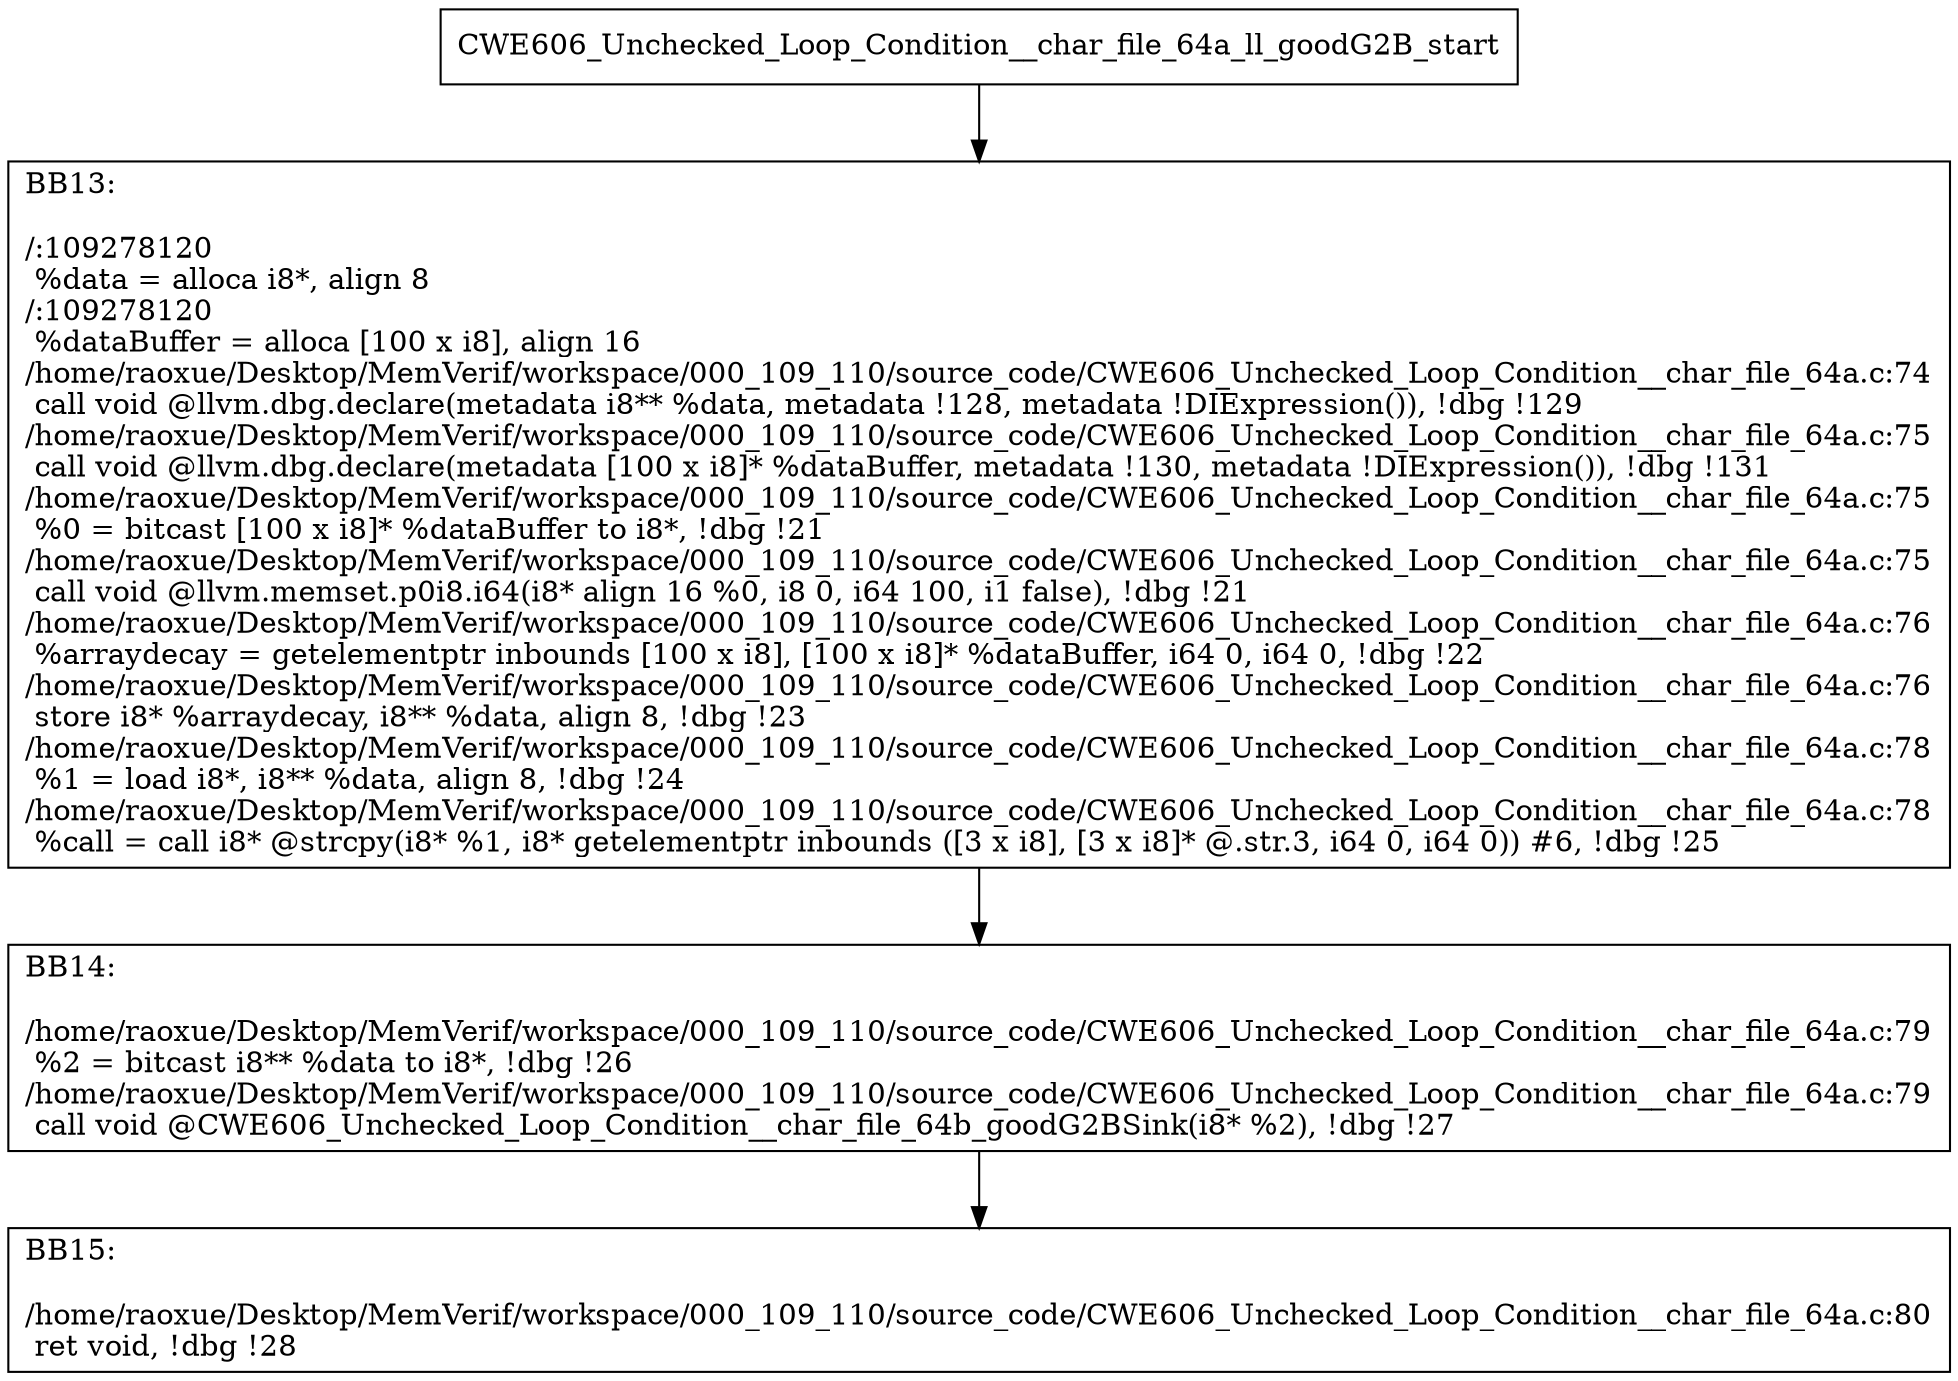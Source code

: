 digraph "CFG for'CWE606_Unchecked_Loop_Condition__char_file_64a_ll_goodG2B' function" {
	BBCWE606_Unchecked_Loop_Condition__char_file_64a_ll_goodG2B_start[shape=record,label="{CWE606_Unchecked_Loop_Condition__char_file_64a_ll_goodG2B_start}"];
	BBCWE606_Unchecked_Loop_Condition__char_file_64a_ll_goodG2B_start-> CWE606_Unchecked_Loop_Condition__char_file_64a_ll_goodG2BBB13;
	CWE606_Unchecked_Loop_Condition__char_file_64a_ll_goodG2BBB13 [shape=record, label="{BB13:\l\l/:109278120\l
  %data = alloca i8*, align 8\l
/:109278120\l
  %dataBuffer = alloca [100 x i8], align 16\l
/home/raoxue/Desktop/MemVerif/workspace/000_109_110/source_code/CWE606_Unchecked_Loop_Condition__char_file_64a.c:74\l
  call void @llvm.dbg.declare(metadata i8** %data, metadata !128, metadata !DIExpression()), !dbg !129\l
/home/raoxue/Desktop/MemVerif/workspace/000_109_110/source_code/CWE606_Unchecked_Loop_Condition__char_file_64a.c:75\l
  call void @llvm.dbg.declare(metadata [100 x i8]* %dataBuffer, metadata !130, metadata !DIExpression()), !dbg !131\l
/home/raoxue/Desktop/MemVerif/workspace/000_109_110/source_code/CWE606_Unchecked_Loop_Condition__char_file_64a.c:75\l
  %0 = bitcast [100 x i8]* %dataBuffer to i8*, !dbg !21\l
/home/raoxue/Desktop/MemVerif/workspace/000_109_110/source_code/CWE606_Unchecked_Loop_Condition__char_file_64a.c:75\l
  call void @llvm.memset.p0i8.i64(i8* align 16 %0, i8 0, i64 100, i1 false), !dbg !21\l
/home/raoxue/Desktop/MemVerif/workspace/000_109_110/source_code/CWE606_Unchecked_Loop_Condition__char_file_64a.c:76\l
  %arraydecay = getelementptr inbounds [100 x i8], [100 x i8]* %dataBuffer, i64 0, i64 0, !dbg !22\l
/home/raoxue/Desktop/MemVerif/workspace/000_109_110/source_code/CWE606_Unchecked_Loop_Condition__char_file_64a.c:76\l
  store i8* %arraydecay, i8** %data, align 8, !dbg !23\l
/home/raoxue/Desktop/MemVerif/workspace/000_109_110/source_code/CWE606_Unchecked_Loop_Condition__char_file_64a.c:78\l
  %1 = load i8*, i8** %data, align 8, !dbg !24\l
/home/raoxue/Desktop/MemVerif/workspace/000_109_110/source_code/CWE606_Unchecked_Loop_Condition__char_file_64a.c:78\l
  %call = call i8* @strcpy(i8* %1, i8* getelementptr inbounds ([3 x i8], [3 x i8]* @.str.3, i64 0, i64 0)) #6, !dbg !25\l
}"];
	CWE606_Unchecked_Loop_Condition__char_file_64a_ll_goodG2BBB13-> CWE606_Unchecked_Loop_Condition__char_file_64a_ll_goodG2BBB14;
	CWE606_Unchecked_Loop_Condition__char_file_64a_ll_goodG2BBB14 [shape=record, label="{BB14:\l\l/home/raoxue/Desktop/MemVerif/workspace/000_109_110/source_code/CWE606_Unchecked_Loop_Condition__char_file_64a.c:79\l
  %2 = bitcast i8** %data to i8*, !dbg !26\l
/home/raoxue/Desktop/MemVerif/workspace/000_109_110/source_code/CWE606_Unchecked_Loop_Condition__char_file_64a.c:79\l
  call void @CWE606_Unchecked_Loop_Condition__char_file_64b_goodG2BSink(i8* %2), !dbg !27\l
}"];
	CWE606_Unchecked_Loop_Condition__char_file_64a_ll_goodG2BBB14-> CWE606_Unchecked_Loop_Condition__char_file_64a_ll_goodG2BBB15;
	CWE606_Unchecked_Loop_Condition__char_file_64a_ll_goodG2BBB15 [shape=record, label="{BB15:\l\l/home/raoxue/Desktop/MemVerif/workspace/000_109_110/source_code/CWE606_Unchecked_Loop_Condition__char_file_64a.c:80\l
  ret void, !dbg !28\l
}"];
}
